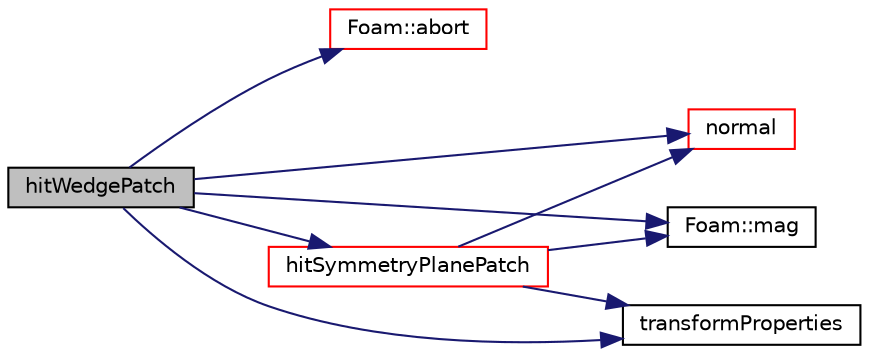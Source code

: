 digraph "hitWedgePatch"
{
  bgcolor="transparent";
  edge [fontname="Helvetica",fontsize="10",labelfontname="Helvetica",labelfontsize="10"];
  node [fontname="Helvetica",fontsize="10",shape=record];
  rankdir="LR";
  Node1 [label="hitWedgePatch",height=0.2,width=0.4,color="black", fillcolor="grey75", style="filled", fontcolor="black"];
  Node1 -> Node2 [color="midnightblue",fontsize="10",style="solid",fontname="Helvetica"];
  Node2 [label="Foam::abort",height=0.2,width=0.4,color="red",URL="$a10974.html#a447107a607d03e417307c203fa5fb44b"];
  Node1 -> Node3 [color="midnightblue",fontsize="10",style="solid",fontname="Helvetica"];
  Node3 [label="hitSymmetryPlanePatch",height=0.2,width=0.4,color="red",URL="$a01813.html#a5fd627c463017369f165aaab03775166",tooltip="Overridable function to handle the particle hitting a. "];
  Node3 -> Node4 [color="midnightblue",fontsize="10",style="solid",fontname="Helvetica"];
  Node4 [label="normal",height=0.2,width=0.4,color="red",URL="$a01813.html#a963c106e06be61ecce2fde38b05b5989",tooltip="Return the normal of the tri on tetFacei_ for the. "];
  Node3 -> Node5 [color="midnightblue",fontsize="10",style="solid",fontname="Helvetica"];
  Node5 [label="Foam::mag",height=0.2,width=0.4,color="black",URL="$a10974.html#a929da2a3fdcf3dacbbe0487d3a330dae"];
  Node3 -> Node6 [color="midnightblue",fontsize="10",style="solid",fontname="Helvetica"];
  Node6 [label="transformProperties",height=0.2,width=0.4,color="black",URL="$a01813.html#a021e6438cfdab7a29053eb812cda8ea3",tooltip="Transform the physical properties of the particle. "];
  Node1 -> Node5 [color="midnightblue",fontsize="10",style="solid",fontname="Helvetica"];
  Node1 -> Node4 [color="midnightblue",fontsize="10",style="solid",fontname="Helvetica"];
  Node1 -> Node6 [color="midnightblue",fontsize="10",style="solid",fontname="Helvetica"];
}
